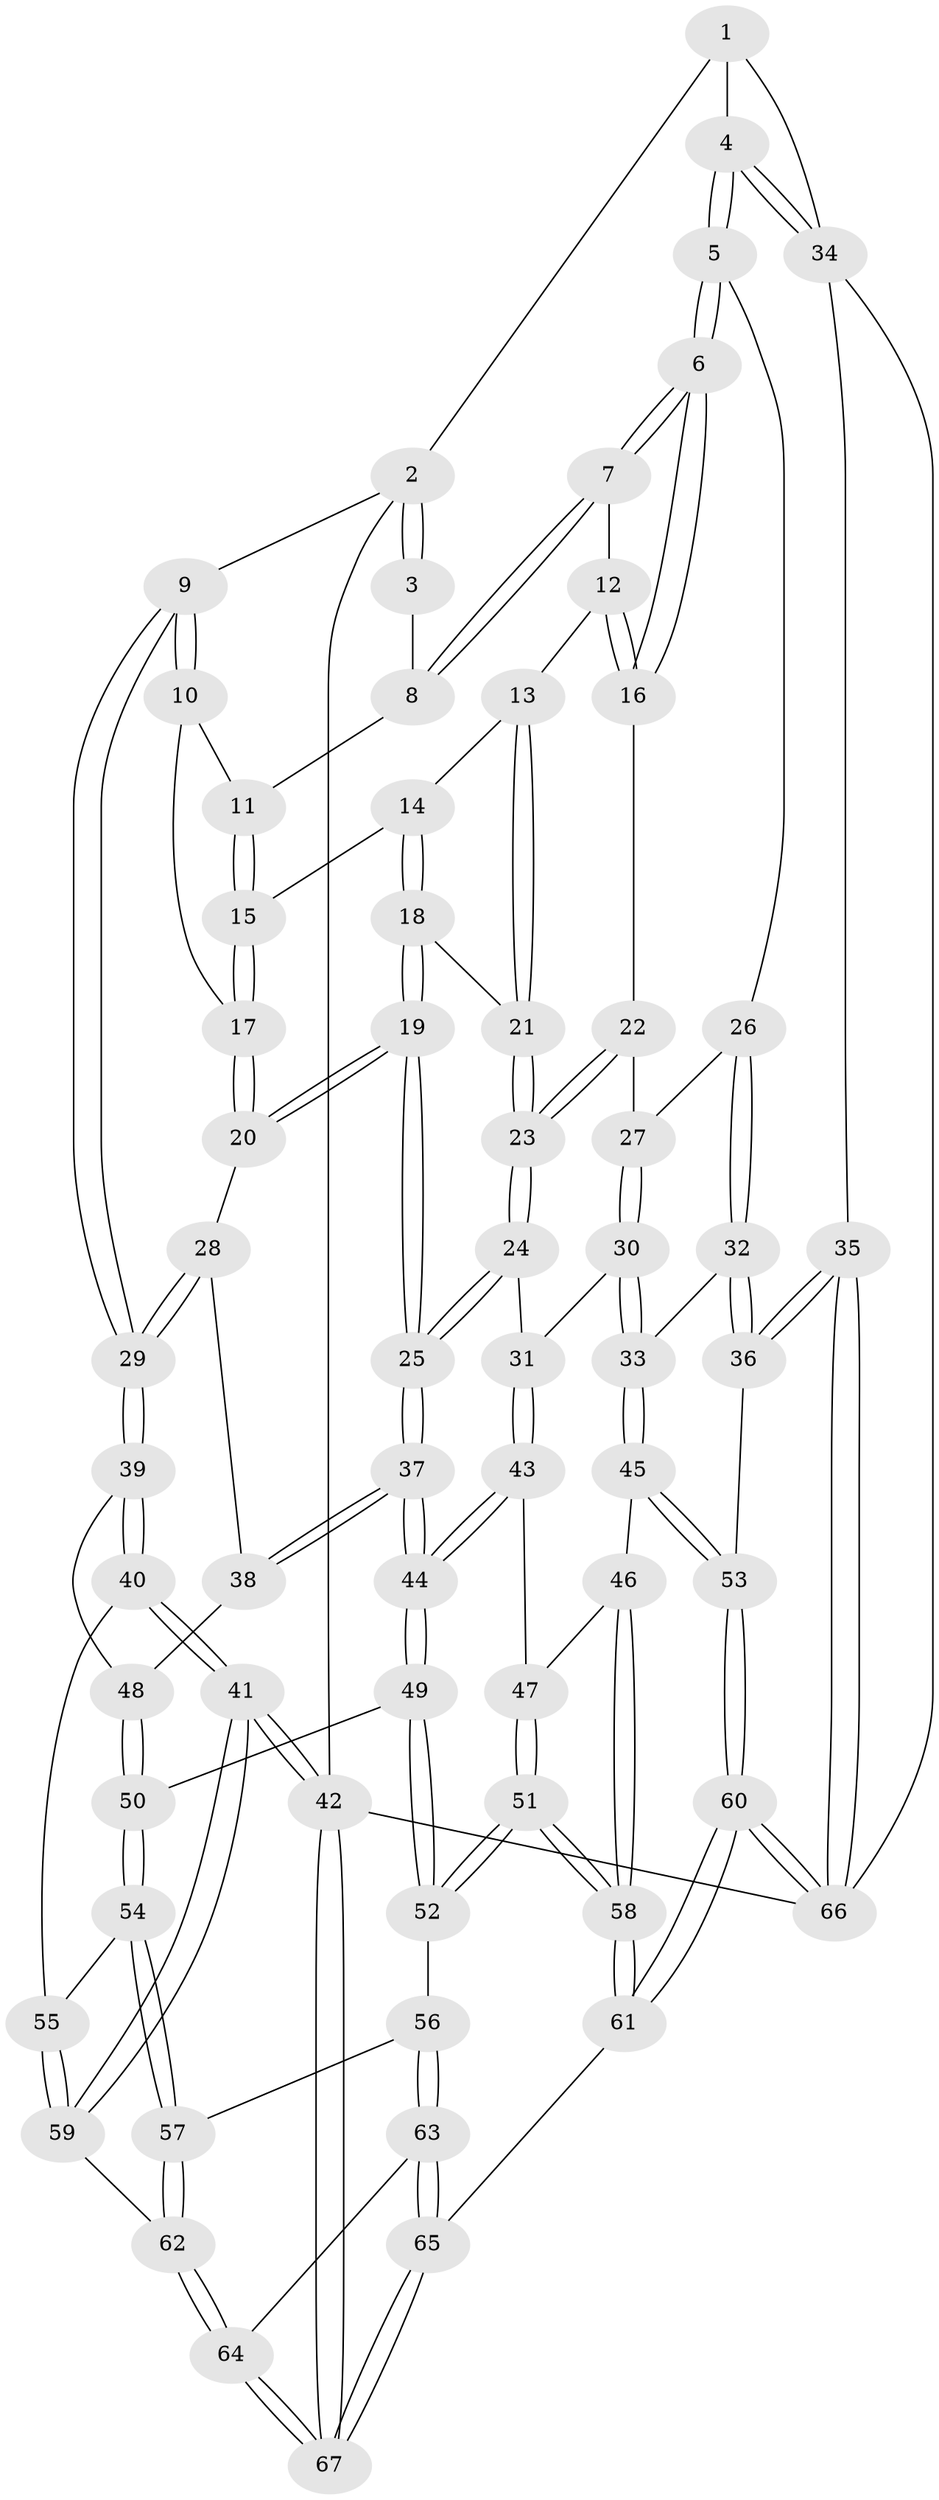 // coarse degree distribution, {4: 0.475, 3: 0.175, 5: 0.275, 6: 0.075}
// Generated by graph-tools (version 1.1) at 2025/52/02/27/25 19:52:36]
// undirected, 67 vertices, 164 edges
graph export_dot {
graph [start="1"]
  node [color=gray90,style=filled];
  1 [pos="+0.7304569801918848+0"];
  2 [pos="+0+0"];
  3 [pos="+0.6281306625887874+0"];
  4 [pos="+1+0.3396033670431242"];
  5 [pos="+1+0.36991040004891523"];
  6 [pos="+0.9744407370512947+0.3589016845031359"];
  7 [pos="+0.7235530679878278+0.24194046219479973"];
  8 [pos="+0.6204482440978998+0.1315850834539113"];
  9 [pos="+0+0.0864909085737876"];
  10 [pos="+0.18827528603488647+0.23487752577153415"];
  11 [pos="+0.5158224977099081+0.23342291595081824"];
  12 [pos="+0.7219060101450312+0.25009717948054183"];
  13 [pos="+0.6238443922472743+0.46986370462575267"];
  14 [pos="+0.5409875773510225+0.37560034039077345"];
  15 [pos="+0.5093112363086306+0.26549587136593544"];
  16 [pos="+0.7174925890544482+0.4795918030744244"];
  17 [pos="+0.36360432161213757+0.4700650962321489"];
  18 [pos="+0.5033510159949478+0.49965543380032534"];
  19 [pos="+0.4159315752867782+0.5769939153307855"];
  20 [pos="+0.3616059369678232+0.5131072325876217"];
  21 [pos="+0.6267606510333728+0.4809230926446624"];
  22 [pos="+0.709431221435177+0.49404200354600797"];
  23 [pos="+0.6648842777533407+0.524782889305947"];
  24 [pos="+0.6631237785677918+0.5409691232589445"];
  25 [pos="+0.42033542613834357+0.5903320562802469"];
  26 [pos="+0.9184998889032087+0.4952843588295209"];
  27 [pos="+0.8447333575819065+0.5376640093493682"];
  28 [pos="+0.263188113696606+0.5237020692899478"];
  29 [pos="+0+0.36991578722381224"];
  30 [pos="+0.7879121589021831+0.6167256786815347"];
  31 [pos="+0.6768472210283442+0.5947394577968058"];
  32 [pos="+0.9150781561652636+0.6670101162977434"];
  33 [pos="+0.8306115901530622+0.7118003487133293"];
  34 [pos="+1+0.3412338832755927"];
  35 [pos="+1+0.7651235722120782"];
  36 [pos="+1+0.7652992460357549"];
  37 [pos="+0.4253339237582971+0.644800264954405"];
  38 [pos="+0.21036903785149744+0.6384891277779678"];
  39 [pos="+0+0.46905604571086135"];
  40 [pos="+0+0.65321438390663"];
  41 [pos="+0+0.9782501232434553"];
  42 [pos="+0+1"];
  43 [pos="+0.6394693850832806+0.6726573431839875"];
  44 [pos="+0.4303446799050724+0.6697447507218043"];
  45 [pos="+0.7994633603364492+0.7987759103764508"];
  46 [pos="+0.7894716165399074+0.7978052261033364"];
  47 [pos="+0.6613762101328077+0.7193740223796601"];
  48 [pos="+0.17261767114844806+0.6808276110227303"];
  49 [pos="+0.41260635232319653+0.7295635637056298"];
  50 [pos="+0.20793053141731688+0.7678477513265238"];
  51 [pos="+0.5345122539671481+0.8840903012385526"];
  52 [pos="+0.4206451772938799+0.7513021041433071"];
  53 [pos="+0.8439697655535956+0.8531482767159644"];
  54 [pos="+0.17866202466514633+0.8189814800893799"];
  55 [pos="+0.019828456550128007+0.7758254924289766"];
  56 [pos="+0.33207753456383116+0.9050736796490564"];
  57 [pos="+0.17879724801650815+0.8405561292886031"];
  58 [pos="+0.5546111364138193+0.9398891807712163"];
  59 [pos="+0.0400664336883342+0.9006847375920595"];
  60 [pos="+0.8417541349694011+1"];
  61 [pos="+0.5481590490423762+1"];
  62 [pos="+0.14912939234888214+0.9319137674128493"];
  63 [pos="+0.3388652775484957+0.9516830016942681"];
  64 [pos="+0.1519173951236149+0.9554167753022227"];
  65 [pos="+0.514233057850985+1"];
  66 [pos="+1+1"];
  67 [pos="+0.0907022984022398+1"];
  1 -- 2;
  1 -- 4;
  1 -- 34;
  2 -- 3;
  2 -- 3;
  2 -- 9;
  2 -- 42;
  3 -- 8;
  4 -- 5;
  4 -- 5;
  4 -- 34;
  4 -- 34;
  5 -- 6;
  5 -- 6;
  5 -- 26;
  6 -- 7;
  6 -- 7;
  6 -- 16;
  6 -- 16;
  7 -- 8;
  7 -- 8;
  7 -- 12;
  8 -- 11;
  9 -- 10;
  9 -- 10;
  9 -- 29;
  9 -- 29;
  10 -- 11;
  10 -- 17;
  11 -- 15;
  11 -- 15;
  12 -- 13;
  12 -- 16;
  12 -- 16;
  13 -- 14;
  13 -- 21;
  13 -- 21;
  14 -- 15;
  14 -- 18;
  14 -- 18;
  15 -- 17;
  15 -- 17;
  16 -- 22;
  17 -- 20;
  17 -- 20;
  18 -- 19;
  18 -- 19;
  18 -- 21;
  19 -- 20;
  19 -- 20;
  19 -- 25;
  19 -- 25;
  20 -- 28;
  21 -- 23;
  21 -- 23;
  22 -- 23;
  22 -- 23;
  22 -- 27;
  23 -- 24;
  23 -- 24;
  24 -- 25;
  24 -- 25;
  24 -- 31;
  25 -- 37;
  25 -- 37;
  26 -- 27;
  26 -- 32;
  26 -- 32;
  27 -- 30;
  27 -- 30;
  28 -- 29;
  28 -- 29;
  28 -- 38;
  29 -- 39;
  29 -- 39;
  30 -- 31;
  30 -- 33;
  30 -- 33;
  31 -- 43;
  31 -- 43;
  32 -- 33;
  32 -- 36;
  32 -- 36;
  33 -- 45;
  33 -- 45;
  34 -- 35;
  34 -- 66;
  35 -- 36;
  35 -- 36;
  35 -- 66;
  35 -- 66;
  36 -- 53;
  37 -- 38;
  37 -- 38;
  37 -- 44;
  37 -- 44;
  38 -- 48;
  39 -- 40;
  39 -- 40;
  39 -- 48;
  40 -- 41;
  40 -- 41;
  40 -- 55;
  41 -- 42;
  41 -- 42;
  41 -- 59;
  41 -- 59;
  42 -- 67;
  42 -- 67;
  42 -- 66;
  43 -- 44;
  43 -- 44;
  43 -- 47;
  44 -- 49;
  44 -- 49;
  45 -- 46;
  45 -- 53;
  45 -- 53;
  46 -- 47;
  46 -- 58;
  46 -- 58;
  47 -- 51;
  47 -- 51;
  48 -- 50;
  48 -- 50;
  49 -- 50;
  49 -- 52;
  49 -- 52;
  50 -- 54;
  50 -- 54;
  51 -- 52;
  51 -- 52;
  51 -- 58;
  51 -- 58;
  52 -- 56;
  53 -- 60;
  53 -- 60;
  54 -- 55;
  54 -- 57;
  54 -- 57;
  55 -- 59;
  55 -- 59;
  56 -- 57;
  56 -- 63;
  56 -- 63;
  57 -- 62;
  57 -- 62;
  58 -- 61;
  58 -- 61;
  59 -- 62;
  60 -- 61;
  60 -- 61;
  60 -- 66;
  60 -- 66;
  61 -- 65;
  62 -- 64;
  62 -- 64;
  63 -- 64;
  63 -- 65;
  63 -- 65;
  64 -- 67;
  64 -- 67;
  65 -- 67;
  65 -- 67;
}
